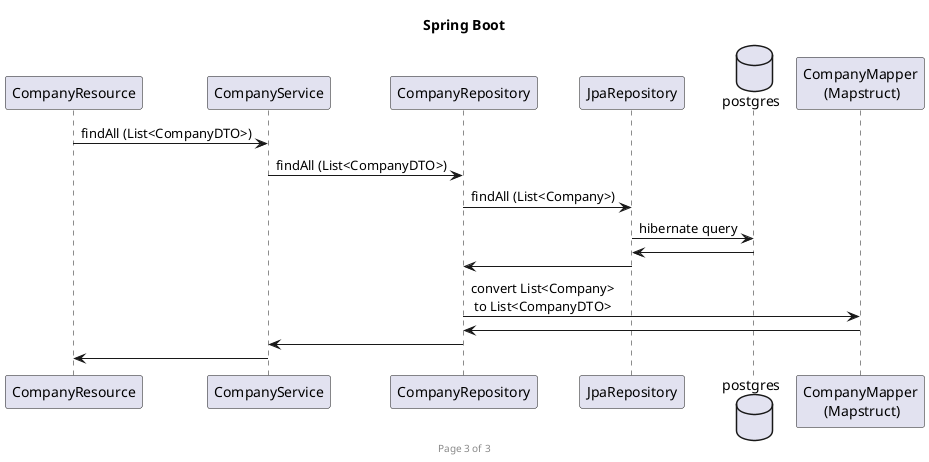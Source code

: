@startuml

footer Page 3 of 3

title Spring Boot
CompanyResource -> CompanyService: findAll (List<CompanyDTO>)
CompanyService -> CompanyRepository: findAll (List<CompanyDTO>)
CompanyRepository -> JpaRepository: findAll (List<Company>)
database "postgres"
JpaRepository -> postgres: hibernate query
postgres -> JpaRepository
JpaRepository -> CompanyRepository
CompanyRepository -> "CompanyMapper\n (Mapstruct)": convert List<Company>\n to List<CompanyDTO>
"CompanyMapper\n (Mapstruct)"-> CompanyRepository
CompanyRepository -> CompanyService
CompanyService -> CompanyResource
@enduml
